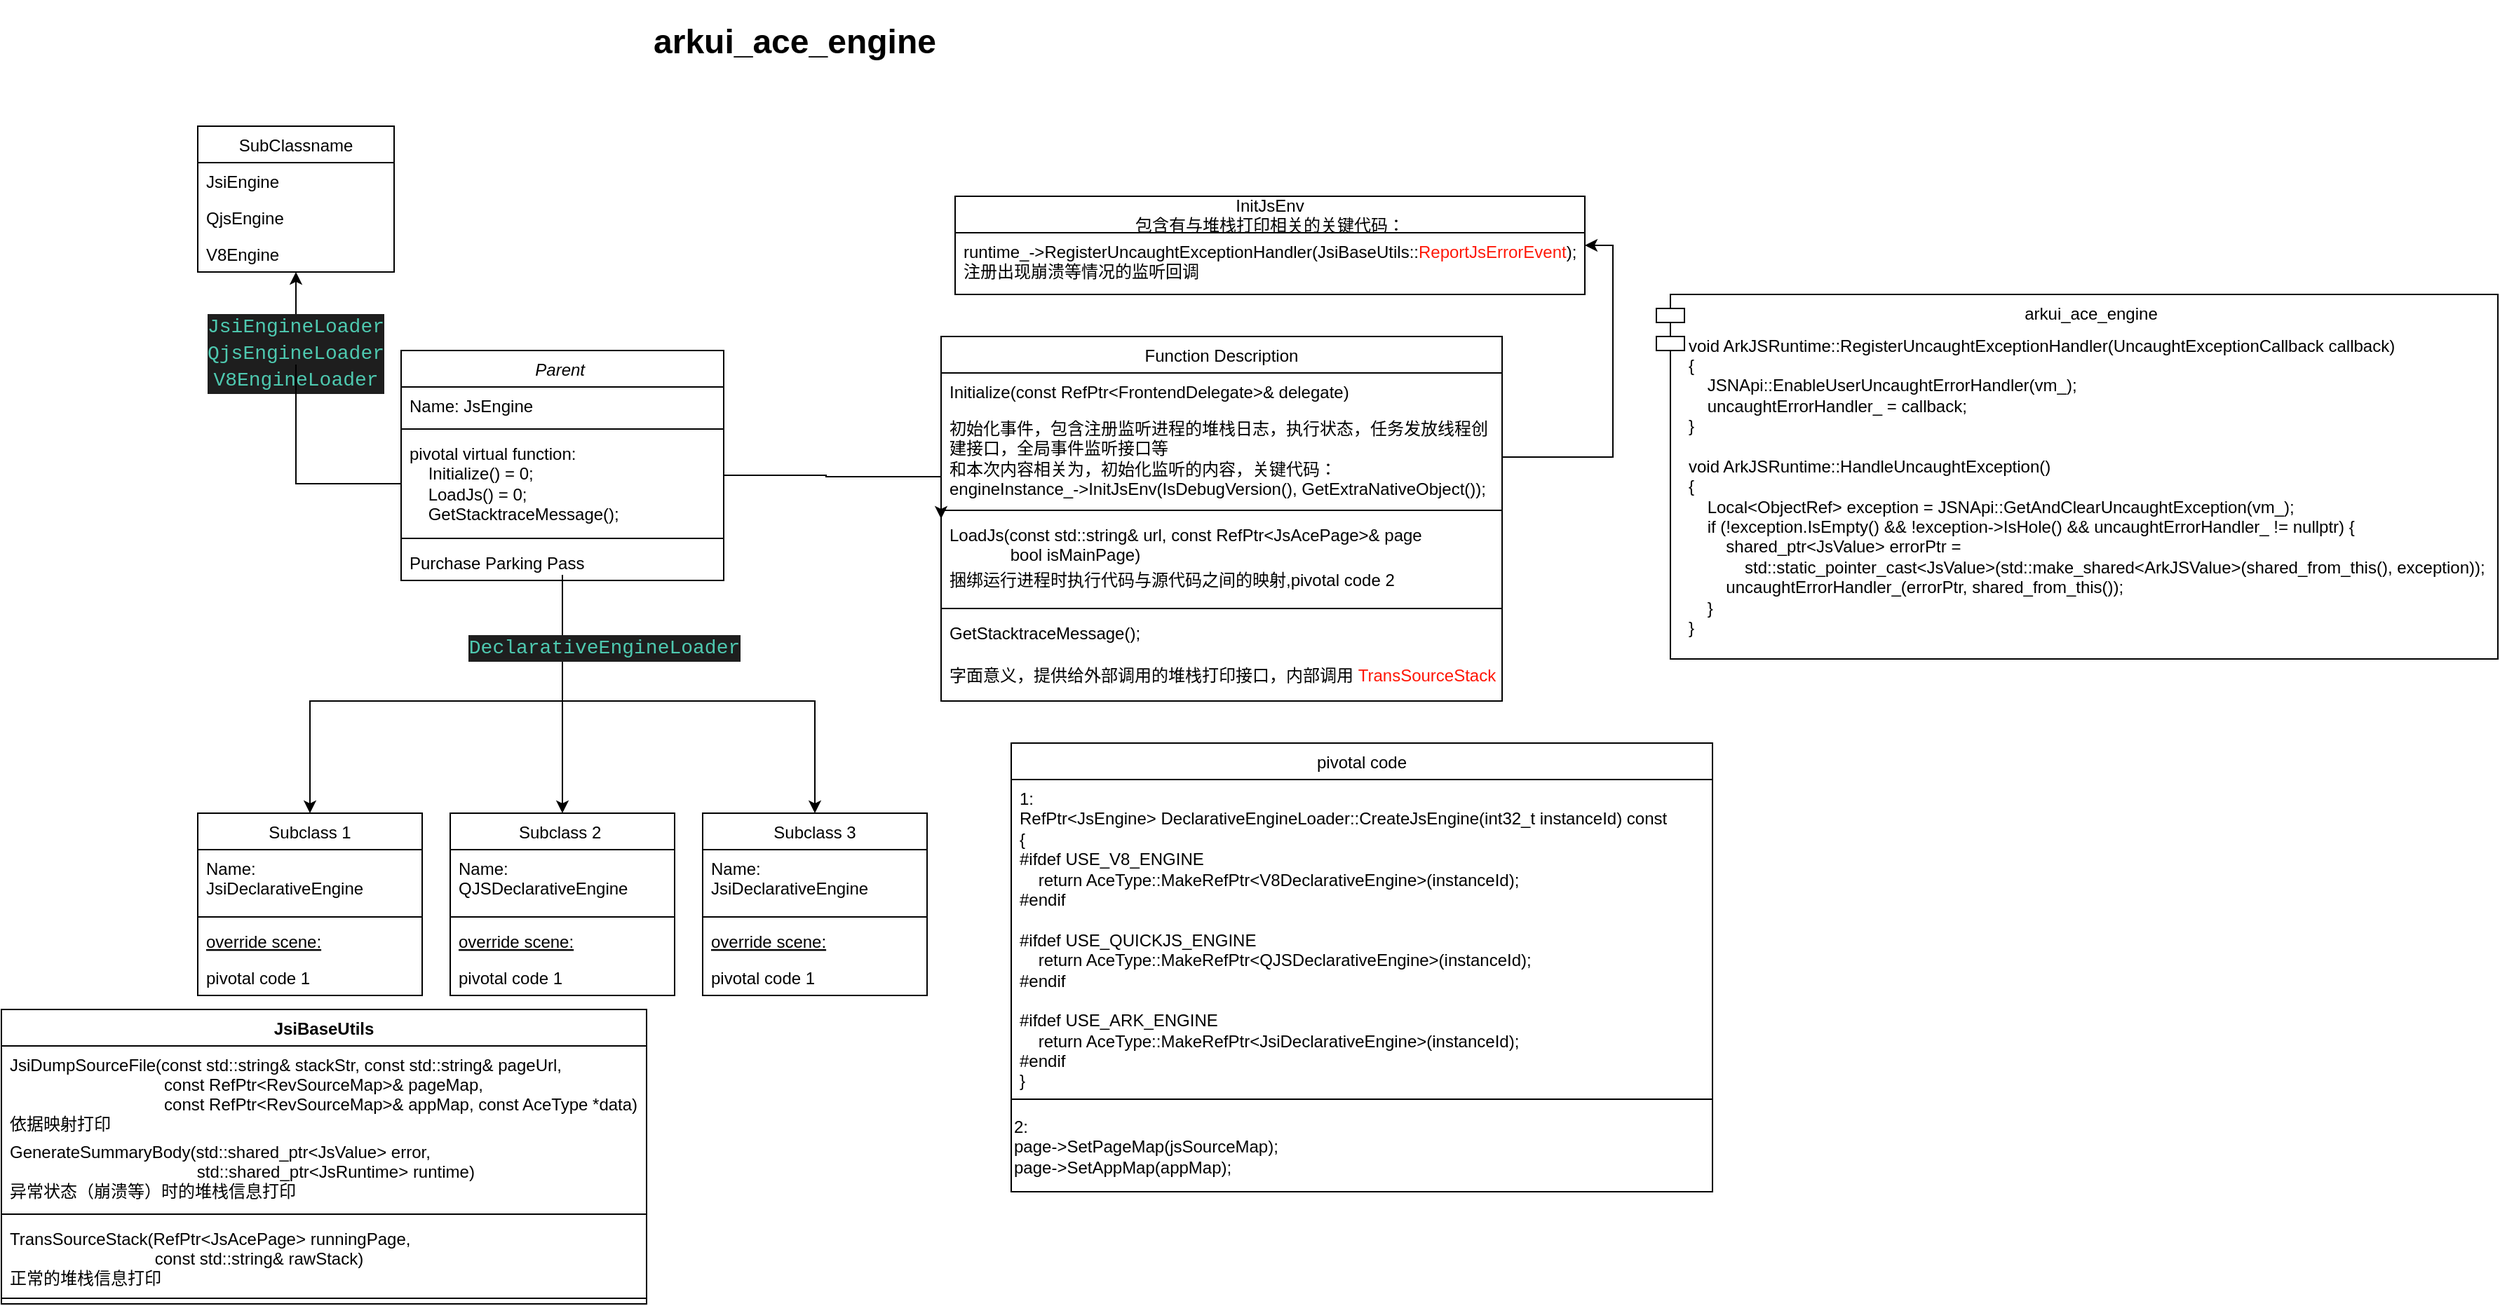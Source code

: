 <mxfile version="20.1.2" type="github" pages="2">
  <diagram id="C5RBs43oDa-KdzZeNtuy" name="Page-1">
    <mxGraphModel dx="1360" dy="802" grid="1" gridSize="10" guides="1" tooltips="1" connect="1" arrows="1" fold="1" page="1" pageScale="1" pageWidth="827" pageHeight="1169" background="none" math="0" shadow="0">
      <root>
        <mxCell id="WIyWlLk6GJQsqaUBKTNV-0" />
        <mxCell id="WIyWlLk6GJQsqaUBKTNV-1" parent="WIyWlLk6GJQsqaUBKTNV-0" />
        <mxCell id="IO2iFSCvqAnWVY3sA_fM-19" style="edgeStyle=orthogonalEdgeStyle;rounded=0;orthogonalLoop=1;jettySize=auto;html=1;exitX=0.5;exitY=1;exitDx=0;exitDy=0;" parent="WIyWlLk6GJQsqaUBKTNV-1" source="zkfFHV4jXpPFQw0GAbJ--0" target="IO2iFSCvqAnWVY3sA_fM-6" edge="1">
          <mxGeometry relative="1" as="geometry">
            <Array as="points">
              <mxPoint x="440" y="630" />
            </Array>
          </mxGeometry>
        </mxCell>
        <mxCell id="IO2iFSCvqAnWVY3sA_fM-20" style="edgeStyle=orthogonalEdgeStyle;rounded=0;orthogonalLoop=1;jettySize=auto;html=1;exitX=0.5;exitY=1;exitDx=0;exitDy=0;entryX=0.5;entryY=0;entryDx=0;entryDy=0;" parent="WIyWlLk6GJQsqaUBKTNV-1" source="zkfFHV4jXpPFQw0GAbJ--0" target="IO2iFSCvqAnWVY3sA_fM-12" edge="1">
          <mxGeometry relative="1" as="geometry">
            <Array as="points">
              <mxPoint x="440" y="720" />
              <mxPoint x="620" y="720" />
            </Array>
          </mxGeometry>
        </mxCell>
        <mxCell id="IO2iFSCvqAnWVY3sA_fM-38" style="edgeStyle=orthogonalEdgeStyle;rounded=0;orthogonalLoop=1;jettySize=auto;html=1;exitX=0.5;exitY=1;exitDx=0;exitDy=0;" parent="WIyWlLk6GJQsqaUBKTNV-1" source="zkfFHV4jXpPFQw0GAbJ--0" target="IO2iFSCvqAnWVY3sA_fM-0" edge="1">
          <mxGeometry relative="1" as="geometry">
            <Array as="points">
              <mxPoint x="440" y="720" />
              <mxPoint x="260" y="720" />
            </Array>
          </mxGeometry>
        </mxCell>
        <mxCell id="zkfFHV4jXpPFQw0GAbJ--0" value="Parent " style="swimlane;fontStyle=2;align=center;verticalAlign=top;childLayout=stackLayout;horizontal=1;startSize=26;horizontalStack=0;resizeParent=1;resizeLast=0;collapsible=1;marginBottom=0;rounded=0;shadow=0;strokeWidth=1;" parent="WIyWlLk6GJQsqaUBKTNV-1" vertex="1">
          <mxGeometry x="325" y="470" width="230" height="164" as="geometry">
            <mxRectangle x="230" y="140" width="160" height="26" as="alternateBounds" />
          </mxGeometry>
        </mxCell>
        <mxCell id="zkfFHV4jXpPFQw0GAbJ--1" value="Name: JsEngine" style="text;align=left;verticalAlign=top;spacingLeft=4;spacingRight=4;overflow=hidden;rotatable=0;points=[[0,0.5],[1,0.5]];portConstraint=eastwest;" parent="zkfFHV4jXpPFQw0GAbJ--0" vertex="1">
          <mxGeometry y="26" width="230" height="26" as="geometry" />
        </mxCell>
        <mxCell id="IO2iFSCvqAnWVY3sA_fM-24" value="" style="line;html=1;strokeWidth=1;align=left;verticalAlign=middle;spacingTop=-1;spacingLeft=3;spacingRight=3;rotatable=0;labelPosition=right;points=[];portConstraint=eastwest;" parent="zkfFHV4jXpPFQw0GAbJ--0" vertex="1">
          <mxGeometry y="52" width="230" height="8" as="geometry" />
        </mxCell>
        <mxCell id="zkfFHV4jXpPFQw0GAbJ--2" value="pivotal virtual function:&lt;br&gt;&amp;nbsp;&amp;nbsp;&amp;nbsp;&amp;nbsp;Initialize() = 0;&lt;br&gt;&amp;nbsp;&amp;nbsp;&amp;nbsp;&amp;nbsp;LoadJs() = 0;&lt;br&gt;&amp;nbsp; &amp;nbsp; GetStacktraceMessage();" style="text;align=left;verticalAlign=top;spacingLeft=4;spacingRight=4;overflow=hidden;rotatable=0;points=[[0,0.5],[1,0.5]];portConstraint=eastwest;rounded=0;shadow=0;html=1;" parent="zkfFHV4jXpPFQw0GAbJ--0" vertex="1">
          <mxGeometry y="60" width="230" height="70" as="geometry" />
        </mxCell>
        <mxCell id="zkfFHV4jXpPFQw0GAbJ--4" value="" style="line;html=1;strokeWidth=1;align=left;verticalAlign=middle;spacingTop=-1;spacingLeft=3;spacingRight=3;rotatable=0;labelPosition=right;points=[];portConstraint=eastwest;" parent="zkfFHV4jXpPFQw0GAbJ--0" vertex="1">
          <mxGeometry y="130" width="230" height="8" as="geometry" />
        </mxCell>
        <mxCell id="zkfFHV4jXpPFQw0GAbJ--5" value="Purchase Parking Pass" style="text;align=left;verticalAlign=top;spacingLeft=4;spacingRight=4;overflow=hidden;rotatable=0;points=[[0,0.5],[1,0.5]];portConstraint=eastwest;" parent="zkfFHV4jXpPFQw0GAbJ--0" vertex="1">
          <mxGeometry y="138" width="230" height="26" as="geometry" />
        </mxCell>
        <mxCell id="zkfFHV4jXpPFQw0GAbJ--13" value="pivotal code" style="swimlane;fontStyle=0;align=center;verticalAlign=top;childLayout=stackLayout;horizontal=1;startSize=26;horizontalStack=0;resizeParent=1;resizeLast=0;collapsible=1;marginBottom=0;rounded=0;shadow=0;strokeWidth=1;" parent="WIyWlLk6GJQsqaUBKTNV-1" vertex="1">
          <mxGeometry x="760" y="750" width="500" height="320" as="geometry">
            <mxRectangle x="340" y="380" width="170" height="26" as="alternateBounds" />
          </mxGeometry>
        </mxCell>
        <mxCell id="IO2iFSCvqAnWVY3sA_fM-40" value="1:&lt;br&gt;&lt;div&gt;RefPtr&amp;lt;JsEngine&amp;gt; DeclarativeEngineLoader::CreateJsEngine(int32_t instanceId) const&lt;/div&gt;&lt;div&gt;{&lt;/div&gt;&lt;div&gt;#ifdef USE_V8_ENGINE&lt;/div&gt;&lt;div&gt;&amp;nbsp; &amp;nbsp; return AceType::MakeRefPtr&amp;lt;V8DeclarativeEngine&amp;gt;(instanceId);&lt;/div&gt;&lt;div&gt;#endif&lt;/div&gt;&lt;div&gt;&lt;br&gt;&lt;/div&gt;&lt;div&gt;#ifdef USE_QUICKJS_ENGINE&lt;/div&gt;&lt;div&gt;&amp;nbsp; &amp;nbsp; return AceType::MakeRefPtr&amp;lt;QJSDeclarativeEngine&amp;gt;(instanceId);&lt;/div&gt;&lt;div&gt;#endif&lt;/div&gt;&lt;div&gt;&lt;br&gt;&lt;/div&gt;&lt;div&gt;#ifdef USE_ARK_ENGINE&lt;/div&gt;&lt;div&gt;&amp;nbsp; &amp;nbsp; return AceType::MakeRefPtr&amp;lt;JsiDeclarativeEngine&amp;gt;(instanceId);&lt;/div&gt;&lt;div&gt;#endif&lt;/div&gt;&lt;div&gt;}&lt;/div&gt;" style="text;align=left;verticalAlign=top;spacingLeft=4;spacingRight=4;overflow=hidden;rotatable=0;points=[[0,0.5],[1,0.5]];portConstraint=eastwest;labelBorderColor=none;whiteSpace=wrap;html=1;" parent="zkfFHV4jXpPFQw0GAbJ--13" vertex="1">
          <mxGeometry y="26" width="500" height="224" as="geometry" />
        </mxCell>
        <mxCell id="zkfFHV4jXpPFQw0GAbJ--15" value="" style="line;html=1;strokeWidth=1;align=left;verticalAlign=middle;spacingTop=-1;spacingLeft=3;spacingRight=3;rotatable=0;labelPosition=right;points=[];portConstraint=eastwest;" parent="zkfFHV4jXpPFQw0GAbJ--13" vertex="1">
          <mxGeometry y="250" width="500" height="8" as="geometry" />
        </mxCell>
        <mxCell id="MEmFjFD-LDoa6DUwcWKF-1" value="&lt;div style=&quot;&quot;&gt;&lt;div&gt;2:&lt;/div&gt;&lt;div&gt;page-&amp;gt;SetPageMap(jsSourceMap);&lt;/div&gt;&lt;div&gt;page-&amp;gt;SetAppMap(appMap);&lt;/div&gt;&lt;/div&gt;" style="text;html=1;align=left;verticalAlign=middle;resizable=0;points=[];autosize=1;strokeColor=none;fillColor=none;" parent="zkfFHV4jXpPFQw0GAbJ--13" vertex="1">
          <mxGeometry y="258" width="500" height="60" as="geometry" />
        </mxCell>
        <mxCell id="zkfFHV4jXpPFQw0GAbJ--17" value="Function Description" style="swimlane;fontStyle=0;align=center;verticalAlign=top;childLayout=stackLayout;horizontal=1;startSize=26;horizontalStack=0;resizeParent=1;resizeLast=0;collapsible=1;marginBottom=0;rounded=0;shadow=0;strokeWidth=1;" parent="WIyWlLk6GJQsqaUBKTNV-1" vertex="1">
          <mxGeometry x="710" y="460" width="400" height="260" as="geometry">
            <mxRectangle x="560" y="470" width="160" height="26" as="alternateBounds" />
          </mxGeometry>
        </mxCell>
        <mxCell id="zkfFHV4jXpPFQw0GAbJ--19" value="Initialize(const RefPtr&lt;FrontendDelegate&gt;&amp; delegate)" style="text;align=left;verticalAlign=top;spacingLeft=4;spacingRight=4;overflow=hidden;rotatable=0;points=[[0,0.5],[1,0.5]];portConstraint=eastwest;rounded=0;shadow=0;html=0;" parent="zkfFHV4jXpPFQw0GAbJ--17" vertex="1">
          <mxGeometry y="26" width="400" height="26" as="geometry" />
        </mxCell>
        <mxCell id="zkfFHV4jXpPFQw0GAbJ--20" value="初始化事件，包含注册监听进程的堆栈日志，执行状态，任务发放线程创建接口，全局事件监听接口等&#xa;和本次内容相关为，初始化监听的内容，关键代码：&#xa;engineInstance_-&gt;InitJsEnv(IsDebugVersion(), GetExtraNativeObject());" style="text;align=left;verticalAlign=top;spacingLeft=4;spacingRight=4;overflow=hidden;rotatable=0;points=[[0,0.5],[1,0.5]];portConstraint=eastwest;rounded=0;shadow=0;html=0;whiteSpace=wrap;" parent="zkfFHV4jXpPFQw0GAbJ--17" vertex="1">
          <mxGeometry y="52" width="400" height="68" as="geometry" />
        </mxCell>
        <mxCell id="zkfFHV4jXpPFQw0GAbJ--23" value="" style="line;html=1;strokeWidth=1;align=left;verticalAlign=middle;spacingTop=-1;spacingLeft=3;spacingRight=3;rotatable=0;labelPosition=right;points=[];portConstraint=eastwest;" parent="zkfFHV4jXpPFQw0GAbJ--17" vertex="1">
          <mxGeometry y="120" width="400" height="8" as="geometry" />
        </mxCell>
        <mxCell id="zkfFHV4jXpPFQw0GAbJ--24" value="LoadJs(const std::string&amp; url, const RefPtr&lt;JsAcePage&gt;&amp; page&#xa;             bool isMainPage)" style="text;align=left;verticalAlign=top;spacingLeft=4;spacingRight=4;overflow=hidden;rotatable=0;points=[[0,0.5],[1,0.5]];portConstraint=eastwest;whiteSpace=wrap;" parent="zkfFHV4jXpPFQw0GAbJ--17" vertex="1">
          <mxGeometry y="128" width="400" height="32" as="geometry" />
        </mxCell>
        <mxCell id="zkfFHV4jXpPFQw0GAbJ--25" value="捆绑运行进程时执行代码与源代码之间的映射,pivotal code 2" style="text;align=left;verticalAlign=top;spacingLeft=4;spacingRight=4;overflow=hidden;rotatable=0;points=[[0,0.5],[1,0.5]];portConstraint=eastwest;" parent="zkfFHV4jXpPFQw0GAbJ--17" vertex="1">
          <mxGeometry y="160" width="400" height="30" as="geometry" />
        </mxCell>
        <mxCell id="IO2iFSCvqAnWVY3sA_fM-64" value="" style="line;html=1;strokeWidth=1;align=left;verticalAlign=middle;spacingTop=-1;spacingLeft=3;spacingRight=3;rotatable=0;labelPosition=right;points=[];portConstraint=eastwest;" parent="zkfFHV4jXpPFQw0GAbJ--17" vertex="1">
          <mxGeometry y="190" width="400" height="8" as="geometry" />
        </mxCell>
        <mxCell id="IO2iFSCvqAnWVY3sA_fM-66" value="GetStacktraceMessage();" style="text;align=left;verticalAlign=top;spacingLeft=4;spacingRight=4;overflow=hidden;rotatable=0;points=[[0,0.5],[1,0.5]];portConstraint=eastwest;" parent="zkfFHV4jXpPFQw0GAbJ--17" vertex="1">
          <mxGeometry y="198" width="400" height="30" as="geometry" />
        </mxCell>
        <mxCell id="IO2iFSCvqAnWVY3sA_fM-65" value="&lt;span style=&quot;color: rgb(0, 0, 0);&quot;&gt;字面意义，提供给外部调用的堆栈打印接口，内部调用&amp;nbsp;&lt;/span&gt;TransSourceStack" style="text;align=left;verticalAlign=top;spacingLeft=4;spacingRight=4;overflow=hidden;rotatable=0;points=[[0,0.5],[1,0.5]];portConstraint=eastwest;whiteSpace=wrap;fontColor=#FF1605;html=1;" parent="zkfFHV4jXpPFQw0GAbJ--17" vertex="1">
          <mxGeometry y="228" width="400" height="32" as="geometry" />
        </mxCell>
        <mxCell id="IO2iFSCvqAnWVY3sA_fM-0" value="Subclass 1" style="swimlane;fontStyle=0;align=center;verticalAlign=top;childLayout=stackLayout;horizontal=1;startSize=26;horizontalStack=0;resizeParent=1;resizeLast=0;collapsible=1;marginBottom=0;rounded=0;shadow=0;strokeWidth=1;" parent="WIyWlLk6GJQsqaUBKTNV-1" vertex="1">
          <mxGeometry x="180" y="800" width="160" height="130" as="geometry">
            <mxRectangle x="130" y="380" width="160" height="26" as="alternateBounds" />
          </mxGeometry>
        </mxCell>
        <mxCell id="IO2iFSCvqAnWVY3sA_fM-1" value="Name:&amp;nbsp;&lt;br&gt;JsiDeclarativeEngine" style="text;align=left;verticalAlign=top;spacingLeft=4;spacingRight=4;overflow=hidden;rotatable=0;points=[[0,0.5],[1,0.5]];portConstraint=eastwest;labelBorderColor=none;whiteSpace=wrap;html=1;" parent="IO2iFSCvqAnWVY3sA_fM-0" vertex="1">
          <mxGeometry y="26" width="160" height="44" as="geometry" />
        </mxCell>
        <mxCell id="IO2iFSCvqAnWVY3sA_fM-3" value="" style="line;html=1;strokeWidth=1;align=left;verticalAlign=middle;spacingTop=-1;spacingLeft=3;spacingRight=3;rotatable=0;labelPosition=right;points=[];portConstraint=eastwest;" parent="IO2iFSCvqAnWVY3sA_fM-0" vertex="1">
          <mxGeometry y="70" width="160" height="8" as="geometry" />
        </mxCell>
        <mxCell id="IO2iFSCvqAnWVY3sA_fM-4" value="override scene:" style="text;align=left;verticalAlign=top;spacingLeft=4;spacingRight=4;overflow=hidden;rotatable=0;points=[[0,0.5],[1,0.5]];portConstraint=eastwest;fontStyle=4" parent="IO2iFSCvqAnWVY3sA_fM-0" vertex="1">
          <mxGeometry y="78" width="160" height="26" as="geometry" />
        </mxCell>
        <mxCell id="IO2iFSCvqAnWVY3sA_fM-5" value="pivotal code 1" style="text;align=left;verticalAlign=top;spacingLeft=4;spacingRight=4;overflow=hidden;rotatable=0;points=[[0,0.5],[1,0.5]];portConstraint=eastwest;" parent="IO2iFSCvqAnWVY3sA_fM-0" vertex="1">
          <mxGeometry y="104" width="160" height="26" as="geometry" />
        </mxCell>
        <mxCell id="IO2iFSCvqAnWVY3sA_fM-6" value="Subclass 2 " style="swimlane;fontStyle=0;align=center;verticalAlign=top;childLayout=stackLayout;horizontal=1;startSize=26;horizontalStack=0;resizeParent=1;resizeLast=0;collapsible=1;marginBottom=0;rounded=0;shadow=0;strokeWidth=1;" parent="WIyWlLk6GJQsqaUBKTNV-1" vertex="1">
          <mxGeometry x="360" y="800" width="160" height="130" as="geometry">
            <mxRectangle x="130" y="380" width="160" height="26" as="alternateBounds" />
          </mxGeometry>
        </mxCell>
        <mxCell id="IO2iFSCvqAnWVY3sA_fM-7" value="Name:&lt;br&gt;QJSDeclarativeEngine" style="text;align=left;verticalAlign=top;spacingLeft=4;spacingRight=4;overflow=hidden;rotatable=0;points=[[0,0.5],[1,0.5]];portConstraint=eastwest;whiteSpace=wrap;labelBorderColor=none;html=1;labelBackgroundColor=none;" parent="IO2iFSCvqAnWVY3sA_fM-6" vertex="1">
          <mxGeometry y="26" width="160" height="44" as="geometry" />
        </mxCell>
        <mxCell id="IO2iFSCvqAnWVY3sA_fM-9" value="" style="line;html=1;strokeWidth=1;align=left;verticalAlign=middle;spacingTop=-1;spacingLeft=3;spacingRight=3;rotatable=0;labelPosition=right;points=[];portConstraint=eastwest;" parent="IO2iFSCvqAnWVY3sA_fM-6" vertex="1">
          <mxGeometry y="70" width="160" height="8" as="geometry" />
        </mxCell>
        <mxCell id="IO2iFSCvqAnWVY3sA_fM-25" value="override scene:" style="text;align=left;verticalAlign=top;spacingLeft=4;spacingRight=4;overflow=hidden;rotatable=0;points=[[0,0.5],[1,0.5]];portConstraint=eastwest;fontStyle=4" parent="IO2iFSCvqAnWVY3sA_fM-6" vertex="1">
          <mxGeometry y="78" width="160" height="26" as="geometry" />
        </mxCell>
        <mxCell id="IO2iFSCvqAnWVY3sA_fM-36" value="pivotal code 1" style="text;align=left;verticalAlign=top;spacingLeft=4;spacingRight=4;overflow=hidden;rotatable=0;points=[[0,0.5],[1,0.5]];portConstraint=eastwest;" parent="IO2iFSCvqAnWVY3sA_fM-6" vertex="1">
          <mxGeometry y="104" width="160" height="26" as="geometry" />
        </mxCell>
        <mxCell id="IO2iFSCvqAnWVY3sA_fM-12" value="Subclass 3" style="swimlane;fontStyle=0;align=center;verticalAlign=top;childLayout=stackLayout;horizontal=1;startSize=26;horizontalStack=0;resizeParent=1;resizeLast=0;collapsible=1;marginBottom=0;rounded=0;shadow=0;strokeWidth=1;" parent="WIyWlLk6GJQsqaUBKTNV-1" vertex="1">
          <mxGeometry x="540" y="800" width="160" height="130" as="geometry">
            <mxRectangle x="130" y="380" width="160" height="26" as="alternateBounds" />
          </mxGeometry>
        </mxCell>
        <mxCell id="IO2iFSCvqAnWVY3sA_fM-23" value="Name:&lt;br&gt;JsiDeclarativeEngine" style="text;align=left;verticalAlign=top;spacingLeft=4;spacingRight=4;overflow=hidden;rotatable=0;points=[[0,0.5],[1,0.5]];portConstraint=eastwest;whiteSpace=wrap;labelBorderColor=none;labelBackgroundColor=none;html=1;" parent="IO2iFSCvqAnWVY3sA_fM-12" vertex="1">
          <mxGeometry y="26" width="160" height="44" as="geometry" />
        </mxCell>
        <mxCell id="IO2iFSCvqAnWVY3sA_fM-15" value="" style="line;html=1;strokeWidth=1;align=left;verticalAlign=middle;spacingTop=-1;spacingLeft=3;spacingRight=3;rotatable=0;labelPosition=right;points=[];portConstraint=eastwest;" parent="IO2iFSCvqAnWVY3sA_fM-12" vertex="1">
          <mxGeometry y="70" width="160" height="8" as="geometry" />
        </mxCell>
        <mxCell id="IO2iFSCvqAnWVY3sA_fM-26" value="override scene:" style="text;align=left;verticalAlign=top;spacingLeft=4;spacingRight=4;overflow=hidden;rotatable=0;points=[[0,0.5],[1,0.5]];portConstraint=eastwest;fontStyle=4" parent="IO2iFSCvqAnWVY3sA_fM-12" vertex="1">
          <mxGeometry y="78" width="160" height="26" as="geometry" />
        </mxCell>
        <mxCell id="IO2iFSCvqAnWVY3sA_fM-37" value="pivotal code 1" style="text;align=left;verticalAlign=top;spacingLeft=4;spacingRight=4;overflow=hidden;rotatable=0;points=[[0,0.5],[1,0.5]];portConstraint=eastwest;" parent="IO2iFSCvqAnWVY3sA_fM-12" vertex="1">
          <mxGeometry y="104" width="160" height="26" as="geometry" />
        </mxCell>
        <mxCell id="IO2iFSCvqAnWVY3sA_fM-22" style="edgeStyle=orthogonalEdgeStyle;rounded=0;orthogonalLoop=1;jettySize=auto;html=1;exitX=1;exitY=0.5;exitDx=0;exitDy=0;entryX=0;entryY=0.5;entryDx=0;entryDy=0;" parent="WIyWlLk6GJQsqaUBKTNV-1" source="zkfFHV4jXpPFQw0GAbJ--2" target="zkfFHV4jXpPFQw0GAbJ--17" edge="1">
          <mxGeometry relative="1" as="geometry">
            <mxPoint x="700" y="590" as="targetPoint" />
            <Array as="points">
              <mxPoint x="628" y="559" />
              <mxPoint x="700" y="560" />
            </Array>
          </mxGeometry>
        </mxCell>
        <mxCell id="IO2iFSCvqAnWVY3sA_fM-30" value="&lt;div style=&quot;color: rgb(212, 212, 212); background-color: rgb(30, 30, 30); font-family: Consolas, &amp;quot;Courier New&amp;quot;, monospace; font-size: 14px; line-height: 19px;&quot;&gt;&lt;span style=&quot;color: #4ec9b0;&quot;&gt;DeclarativeEngineLoader&lt;/span&gt;&lt;/div&gt;" style="text;html=1;strokeColor=none;fillColor=none;align=center;verticalAlign=middle;whiteSpace=wrap;rounded=0;labelBackgroundColor=none;labelBorderColor=none;" parent="WIyWlLk6GJQsqaUBKTNV-1" vertex="1">
          <mxGeometry x="440" y="667" width="60" height="30" as="geometry" />
        </mxCell>
        <mxCell id="IO2iFSCvqAnWVY3sA_fM-33" style="edgeStyle=orthogonalEdgeStyle;rounded=0;orthogonalLoop=1;jettySize=auto;html=1;exitX=0;exitY=0.5;exitDx=0;exitDy=0;entryX=0.5;entryY=1;entryDx=0;entryDy=0;startArrow=none;" parent="WIyWlLk6GJQsqaUBKTNV-1" source="IO2iFSCvqAnWVY3sA_fM-35" target="IO2iFSCvqAnWVY3sA_fM-53" edge="1">
          <mxGeometry relative="1" as="geometry">
            <mxPoint x="260" y="330" as="targetPoint" />
            <Array as="points">
              <mxPoint x="250" y="445" />
            </Array>
          </mxGeometry>
        </mxCell>
        <mxCell id="IO2iFSCvqAnWVY3sA_fM-45" value="InitJsEnv&#xa;包含有与堆栈打印相关的关键代码：" style="swimlane;fontStyle=0;childLayout=stackLayout;horizontal=1;startSize=26;fillColor=none;horizontalStack=0;resizeParent=1;resizeParentMax=0;resizeLast=0;collapsible=1;marginBottom=0;fontFamily=Helvetica;fontSize=12;fontColor=#000000;" parent="WIyWlLk6GJQsqaUBKTNV-1" vertex="1">
          <mxGeometry x="720" y="360" width="449" height="70" as="geometry" />
        </mxCell>
        <mxCell id="IO2iFSCvqAnWVY3sA_fM-46" value="runtime_-&amp;gt;RegisterUncaughtExceptionHandler(JsiBaseUtils::&lt;font color=&quot;#ff1808&quot;&gt;ReportJsErrorEvent&lt;/font&gt;);&lt;br&gt;注册出现崩溃等情况的监听回调" style="text;strokeColor=none;fillColor=none;align=left;verticalAlign=top;spacingLeft=4;spacingRight=4;overflow=hidden;rotatable=0;points=[[0,0.5],[1,0.5]];portConstraint=eastwest;fontFamily=Helvetica;fontSize=12;fontColor=#000000;whiteSpace=wrap;html=1;" parent="IO2iFSCvqAnWVY3sA_fM-45" vertex="1">
          <mxGeometry y="26" width="449" height="44" as="geometry" />
        </mxCell>
        <mxCell id="IO2iFSCvqAnWVY3sA_fM-51" style="edgeStyle=orthogonalEdgeStyle;rounded=0;orthogonalLoop=1;jettySize=auto;html=1;exitX=1;exitY=0.5;exitDx=0;exitDy=0;entryX=1;entryY=0.5;entryDx=0;entryDy=0;fontFamily=Helvetica;fontSize=12;fontColor=#000000;startSize=26;" parent="WIyWlLk6GJQsqaUBKTNV-1" source="zkfFHV4jXpPFQw0GAbJ--20" target="IO2iFSCvqAnWVY3sA_fM-45" edge="1">
          <mxGeometry relative="1" as="geometry" />
        </mxCell>
        <mxCell id="IO2iFSCvqAnWVY3sA_fM-53" value="SubClassname" style="swimlane;fontStyle=0;childLayout=stackLayout;horizontal=1;startSize=26;fillColor=none;horizontalStack=0;resizeParent=1;resizeParentMax=0;resizeLast=0;collapsible=1;marginBottom=0;fontFamily=Helvetica;fontSize=12;fontColor=#000000;" parent="WIyWlLk6GJQsqaUBKTNV-1" vertex="1">
          <mxGeometry x="180" y="310" width="140" height="104" as="geometry">
            <mxRectangle x="30" y="310" width="100" height="30" as="alternateBounds" />
          </mxGeometry>
        </mxCell>
        <mxCell id="IO2iFSCvqAnWVY3sA_fM-54" value="JsiEngine" style="text;strokeColor=none;fillColor=none;align=left;verticalAlign=top;spacingLeft=4;spacingRight=4;overflow=hidden;rotatable=0;points=[[0,0.5],[1,0.5]];portConstraint=eastwest;fontFamily=Helvetica;fontSize=12;fontColor=#000000;" parent="IO2iFSCvqAnWVY3sA_fM-53" vertex="1">
          <mxGeometry y="26" width="140" height="26" as="geometry" />
        </mxCell>
        <mxCell id="IO2iFSCvqAnWVY3sA_fM-55" value="QjsEngine" style="text;strokeColor=none;fillColor=none;align=left;verticalAlign=top;spacingLeft=4;spacingRight=4;overflow=hidden;rotatable=0;points=[[0,0.5],[1,0.5]];portConstraint=eastwest;fontFamily=Helvetica;fontSize=12;fontColor=#000000;" parent="IO2iFSCvqAnWVY3sA_fM-53" vertex="1">
          <mxGeometry y="52" width="140" height="26" as="geometry" />
        </mxCell>
        <mxCell id="IO2iFSCvqAnWVY3sA_fM-56" value="V8Engine" style="text;strokeColor=none;fillColor=none;align=left;verticalAlign=top;spacingLeft=4;spacingRight=4;overflow=hidden;rotatable=0;points=[[0,0.5],[1,0.5]];portConstraint=eastwest;fontFamily=Helvetica;fontSize=12;fontColor=#000000;" parent="IO2iFSCvqAnWVY3sA_fM-53" vertex="1">
          <mxGeometry y="78" width="140" height="26" as="geometry" />
        </mxCell>
        <mxCell id="IO2iFSCvqAnWVY3sA_fM-35" value="&lt;br&gt;&lt;div style=&quot;color: rgb(212, 212, 212); background-color: rgb(30, 30, 30); font-family: Consolas, &amp;quot;Courier New&amp;quot;, monospace; font-weight: normal; font-size: 14px; line-height: 19px;&quot;&gt;&lt;div&gt;&lt;span style=&quot;color: #4ec9b0;&quot;&gt;JsiEngineLoader&lt;/span&gt;&lt;/div&gt;&lt;/div&gt;&lt;div style=&quot;color: rgb(212, 212, 212); background-color: rgb(30, 30, 30); font-family: Consolas, &amp;quot;Courier New&amp;quot;, monospace; font-size: 14px; line-height: 19px;&quot;&gt;&lt;span style=&quot;color: #4ec9b0;&quot;&gt;QjsEngineLoader&lt;/span&gt;&lt;/div&gt;&lt;div style=&quot;color: rgb(212, 212, 212); background-color: rgb(30, 30, 30); font-family: Consolas, &amp;quot;Courier New&amp;quot;, monospace; font-size: 14px; line-height: 19px;&quot;&gt;&lt;div style=&quot;line-height: 19px;&quot;&gt;&lt;span style=&quot;color: #4ec9b0;&quot;&gt;V8EngineLoader&lt;/span&gt;&lt;/div&gt;&lt;/div&gt;" style="text;html=1;strokeColor=none;fillColor=none;align=center;verticalAlign=middle;whiteSpace=wrap;rounded=0;labelBackgroundColor=none;labelBorderColor=none;" parent="WIyWlLk6GJQsqaUBKTNV-1" vertex="1">
          <mxGeometry x="220" y="450" width="60" height="30" as="geometry" />
        </mxCell>
        <mxCell id="IO2iFSCvqAnWVY3sA_fM-57" value="" style="edgeStyle=orthogonalEdgeStyle;rounded=0;orthogonalLoop=1;jettySize=auto;html=1;exitX=0;exitY=0.5;exitDx=0;exitDy=0;entryX=0.5;entryY=1;entryDx=0;entryDy=0;endArrow=none;" parent="WIyWlLk6GJQsqaUBKTNV-1" source="zkfFHV4jXpPFQw0GAbJ--2" target="IO2iFSCvqAnWVY3sA_fM-35" edge="1">
          <mxGeometry relative="1" as="geometry">
            <mxPoint x="240" y="294.0" as="targetPoint" />
            <mxPoint x="325" y="559" as="sourcePoint" />
          </mxGeometry>
        </mxCell>
        <mxCell id="IO2iFSCvqAnWVY3sA_fM-58" value="&lt;h1&gt;arkui_ace_engine&lt;br&gt;&lt;/h1&gt;" style="text;html=1;strokeColor=none;fillColor=none;spacing=5;spacingTop=-20;whiteSpace=wrap;overflow=hidden;rounded=0;fontFamily=Helvetica;fontSize=12;fontColor=#000000;" parent="WIyWlLk6GJQsqaUBKTNV-1" vertex="1">
          <mxGeometry x="500" y="230" width="220" height="40" as="geometry" />
        </mxCell>
        <mxCell id="IO2iFSCvqAnWVY3sA_fM-67" value="JsiBaseUtils" style="swimlane;fontStyle=1;align=center;verticalAlign=top;childLayout=stackLayout;horizontal=1;startSize=26;horizontalStack=0;resizeParent=1;resizeParentMax=0;resizeLast=0;collapsible=1;marginBottom=0;fontFamily=Helvetica;fontSize=12;fontColor=#000000;" parent="WIyWlLk6GJQsqaUBKTNV-1" vertex="1">
          <mxGeometry x="40" y="940" width="460" height="210" as="geometry" />
        </mxCell>
        <mxCell id="IO2iFSCvqAnWVY3sA_fM-70" value="JsiDumpSourceFile(const std::string&amp; stackStr, const std::string&amp; pageUrl, &#xa;                                 const RefPtr&lt;RevSourceMap&gt;&amp; pageMap,&#xa;                                 const RefPtr&lt;RevSourceMap&gt;&amp; appMap, const AceType *data)&#xa;依据映射打印" style="text;strokeColor=none;fillColor=none;align=left;verticalAlign=top;spacingLeft=4;spacingRight=4;overflow=hidden;rotatable=0;points=[[0,0.5],[1,0.5]];portConstraint=eastwest;fontFamily=Helvetica;fontSize=12;fontColor=#000000;" parent="IO2iFSCvqAnWVY3sA_fM-67" vertex="1">
          <mxGeometry y="26" width="460" height="62" as="geometry" />
        </mxCell>
        <mxCell id="IO2iFSCvqAnWVY3sA_fM-68" value="GenerateSummaryBody(std::shared_ptr&lt;JsValue&gt; error,&#xa;                                        std::shared_ptr&lt;JsRuntime&gt; runtime)&#xa;异常状态（崩溃等）时的堆栈信息打印" style="text;strokeColor=none;fillColor=none;align=left;verticalAlign=top;spacingLeft=4;spacingRight=4;overflow=hidden;rotatable=0;points=[[0,0.5],[1,0.5]];portConstraint=eastwest;fontFamily=Helvetica;fontSize=12;fontColor=#000000;" parent="IO2iFSCvqAnWVY3sA_fM-67" vertex="1">
          <mxGeometry y="88" width="460" height="54" as="geometry" />
        </mxCell>
        <mxCell id="IO2iFSCvqAnWVY3sA_fM-72" value="" style="line;strokeWidth=1;fillColor=none;align=left;verticalAlign=middle;spacingTop=-1;spacingLeft=3;spacingRight=3;rotatable=0;labelPosition=right;points=[];portConstraint=eastwest;fontFamily=Helvetica;fontSize=12;fontColor=#000000;" parent="IO2iFSCvqAnWVY3sA_fM-67" vertex="1">
          <mxGeometry y="142" width="460" height="8" as="geometry" />
        </mxCell>
        <mxCell id="IO2iFSCvqAnWVY3sA_fM-73" value="TransSourceStack(RefPtr&lt;JsAcePage&gt; runningPage,&#xa;                               const std::string&amp; rawStack)&#xa;正常的堆栈信息打印" style="text;strokeColor=none;fillColor=none;align=left;verticalAlign=top;spacingLeft=4;spacingRight=4;overflow=hidden;rotatable=0;points=[[0,0.5],[1,0.5]];portConstraint=eastwest;fontFamily=Helvetica;fontSize=12;fontColor=#000000;" parent="IO2iFSCvqAnWVY3sA_fM-67" vertex="1">
          <mxGeometry y="150" width="460" height="52" as="geometry" />
        </mxCell>
        <mxCell id="IO2iFSCvqAnWVY3sA_fM-69" value="" style="line;strokeWidth=1;fillColor=none;align=left;verticalAlign=middle;spacingTop=-1;spacingLeft=3;spacingRight=3;rotatable=0;labelPosition=right;points=[];portConstraint=eastwest;fontFamily=Helvetica;fontSize=12;fontColor=#000000;" parent="IO2iFSCvqAnWVY3sA_fM-67" vertex="1">
          <mxGeometry y="202" width="460" height="8" as="geometry" />
        </mxCell>
        <mxCell id="gc637wlKcGNYt09lKCeK-4" value="arkui_ace_engine" style="shape=module;align=left;spacingLeft=20;align=center;verticalAlign=top;fillColor=none;" vertex="1" parent="WIyWlLk6GJQsqaUBKTNV-1">
          <mxGeometry x="1220" y="430" width="600" height="260" as="geometry" />
        </mxCell>
        <mxCell id="gc637wlKcGNYt09lKCeK-5" value="&lt;div&gt;void ArkJSRuntime::RegisterUncaughtExceptionHandler(UncaughtExceptionCallback callback)&lt;/div&gt;&lt;div&gt;{&lt;/div&gt;&lt;div&gt;&amp;nbsp; &amp;nbsp; JSNApi::EnableUserUncaughtErrorHandler(vm_);&lt;/div&gt;&lt;div&gt;&amp;nbsp; &amp;nbsp; uncaughtErrorHandler_ = callback;&lt;/div&gt;&lt;div&gt;}&lt;/div&gt;&lt;div&gt;&lt;br&gt;&lt;/div&gt;&lt;div&gt;void ArkJSRuntime::HandleUncaughtException()&lt;/div&gt;&lt;div&gt;{&lt;/div&gt;&lt;div&gt;&amp;nbsp; &amp;nbsp; Local&amp;lt;ObjectRef&amp;gt; exception = JSNApi::GetAndClearUncaughtException(vm_);&lt;/div&gt;&lt;div&gt;&amp;nbsp; &amp;nbsp; if (!exception.IsEmpty() &amp;amp;&amp;amp; !exception-&amp;gt;IsHole() &amp;amp;&amp;amp; uncaughtErrorHandler_ != nullptr) {&lt;/div&gt;&lt;div&gt;&amp;nbsp; &amp;nbsp; &amp;nbsp; &amp;nbsp; shared_ptr&amp;lt;JsValue&amp;gt; errorPtr =&lt;/div&gt;&lt;div&gt;&amp;nbsp; &amp;nbsp; &amp;nbsp; &amp;nbsp; &amp;nbsp; &amp;nbsp; std::static_pointer_cast&amp;lt;JsValue&amp;gt;(std::make_shared&amp;lt;ArkJSValue&amp;gt;(shared_from_this(), exception));&lt;/div&gt;&lt;div&gt;&amp;nbsp; &amp;nbsp; &amp;nbsp; &amp;nbsp; uncaughtErrorHandler_(errorPtr, shared_from_this());&lt;/div&gt;&lt;div&gt;&amp;nbsp; &amp;nbsp; }&lt;/div&gt;&lt;div&gt;}&lt;/div&gt;" style="text;html=1;strokeColor=none;fillColor=none;align=left;verticalAlign=middle;rounded=0;" vertex="1" parent="WIyWlLk6GJQsqaUBKTNV-1">
          <mxGeometry x="1241" y="531.5" width="480" height="70" as="geometry" />
        </mxCell>
      </root>
    </mxGraphModel>
  </diagram>
  <diagram id="hDtbf-zA4DBISrhL9DiU" name="第 2 页">
    <mxGraphModel dx="2187" dy="802" grid="1" gridSize="10" guides="1" tooltips="1" connect="1" arrows="1" fold="1" page="1" pageScale="1" pageWidth="827" pageHeight="1169" math="0" shadow="0">
      <root>
        <mxCell id="0" />
        <mxCell id="1" parent="0" />
        <mxCell id="Zrdil0xcKAJzlIzVpnki-1" value="MainThread" style="swimlane;fontStyle=0;childLayout=stackLayout;horizontal=1;startSize=30;fillColor=none;horizontalStack=0;resizeParent=1;resizeParentMax=0;resizeLast=0;collapsible=1;marginBottom=0;" parent="1" vertex="1">
          <mxGeometry x="24" y="280" width="400" height="126" as="geometry" />
        </mxCell>
        <mxCell id="kwX6FUbtJQHW2YQrAjjA-1" value="pivotal virtual function:&lt;br&gt;&lt;span style=&quot;&quot;&gt; &lt;/span&gt;&lt;span style=&quot;white-space: pre;&quot;&gt; &lt;/span&gt;" style="text;align=left;verticalAlign=top;spacingLeft=4;spacingRight=4;overflow=hidden;rotatable=0;points=[[0,0.5],[1,0.5]];portConstraint=eastwest;rounded=0;shadow=0;html=1;" parent="Zrdil0xcKAJzlIzVpnki-1" vertex="1">
          <mxGeometry y="30" width="400" height="30" as="geometry" />
        </mxCell>
        <mxCell id="Zrdil0xcKAJzlIzVpnki-3" value="    HandleLaunchApplication(const AppLaunchData &amp;appLaunchData,&#xa;                                                    const Configuration &amp;config)" style="text;strokeColor=none;fillColor=none;align=left;verticalAlign=top;spacingLeft=4;spacingRight=4;overflow=hidden;rotatable=0;points=[[0,0.5],[1,0.5]];portConstraint=eastwest;" parent="Zrdil0xcKAJzlIzVpnki-1" vertex="1">
          <mxGeometry y="60" width="400" height="40" as="geometry" />
        </mxCell>
        <mxCell id="Zrdil0xcKAJzlIzVpnki-4" value="    HandleScheduleANRProcess()" style="text;strokeColor=none;fillColor=none;align=left;verticalAlign=top;spacingLeft=4;spacingRight=4;overflow=hidden;rotatable=0;points=[[0,0.5],[1,0.5]];portConstraint=eastwest;" parent="Zrdil0xcKAJzlIzVpnki-1" vertex="1">
          <mxGeometry y="100" width="400" height="26" as="geometry" />
        </mxCell>
        <mxCell id="uhYaOOTYZcCX7MPOTiqz-1" value="&lt;h1&gt;ability_ability_runtime&lt;br&gt;&lt;/h1&gt;" style="text;html=1;strokeColor=none;fillColor=none;spacing=5;spacingTop=-20;whiteSpace=wrap;overflow=hidden;rounded=0;fontFamily=Helvetica;fontSize=12;fontColor=#000000;" parent="1" vertex="1">
          <mxGeometry x="260" y="90" width="260" height="40" as="geometry" />
        </mxCell>
        <mxCell id="kwX6FUbtJQHW2YQrAjjA-23" value="NativeEngine（parent class）" style="swimlane;fontStyle=1;align=center;verticalAlign=top;childLayout=stackLayout;horizontal=1;startSize=26;horizontalStack=0;resizeParent=1;resizeParentMax=0;resizeLast=0;collapsible=1;marginBottom=0;" parent="1" vertex="1">
          <mxGeometry x="284" y="650" width="520" height="140" as="geometry" />
        </mxCell>
        <mxCell id="kwX6FUbtJQHW2YQrAjjA-24" value="+ field: &lt;font color=&quot;#ff1808&quot;&gt;arkui_napi &lt;/font&gt;（仓库名）" style="text;strokeColor=none;fillColor=none;align=left;verticalAlign=top;spacingLeft=4;spacingRight=4;overflow=hidden;rotatable=0;points=[[0,0.5],[1,0.5]];portConstraint=eastwest;html=1;" parent="kwX6FUbtJQHW2YQrAjjA-23" vertex="1">
          <mxGeometry y="26" width="520" height="26" as="geometry" />
        </mxCell>
        <mxCell id="kwX6FUbtJQHW2YQrAjjA-25" value="" style="line;strokeWidth=1;fillColor=none;align=left;verticalAlign=middle;spacingTop=-1;spacingLeft=3;spacingRight=3;rotatable=0;labelPosition=right;points=[];portConstraint=eastwest;" parent="kwX6FUbtJQHW2YQrAjjA-23" vertex="1">
          <mxGeometry y="52" width="520" height="8" as="geometry" />
        </mxCell>
        <mxCell id="kwX6FUbtJQHW2YQrAjjA-26" value="+ method(type): bool BuildJsStackTrace(std::string &amp;stackTraceStr)&#xa;                            // 内部给stackTraceStr传入堆栈message" style="text;strokeColor=none;fillColor=none;align=left;verticalAlign=top;spacingLeft=4;spacingRight=4;overflow=hidden;rotatable=0;points=[[0,0.5],[1,0.5]];portConstraint=eastwest;" parent="kwX6FUbtJQHW2YQrAjjA-23" vertex="1">
          <mxGeometry y="60" width="520" height="40" as="geometry" />
        </mxCell>
        <mxCell id="kwX6FUbtJQHW2YQrAjjA-29" value="+ method(type): void RegisterUncaughtExceptionHandler(UncaughtExceptionCallback callback)&#xa;                            // 注册监听异常情况的回调函数" style="text;strokeColor=none;fillColor=none;align=left;verticalAlign=top;spacingLeft=4;spacingRight=4;overflow=hidden;rotatable=0;points=[[0,0.5],[1,0.5]];portConstraint=eastwest;" parent="kwX6FUbtJQHW2YQrAjjA-23" vertex="1">
          <mxGeometry y="100" width="520" height="40" as="geometry" />
        </mxCell>
        <mxCell id="kwX6FUbtJQHW2YQrAjjA-31" style="edgeStyle=orthogonalEdgeStyle;rounded=0;orthogonalLoop=1;jettySize=auto;html=1;exitX=1;exitY=0.5;exitDx=0;exitDy=0;fontColor=#000000;" parent="1" source="Zrdil0xcKAJzlIzVpnki-3" target="kwX6FUbtJQHW2YQrAjjA-32" edge="1">
          <mxGeometry relative="1" as="geometry">
            <mxPoint x="644" y="470" as="targetPoint" />
          </mxGeometry>
        </mxCell>
        <mxCell id="kwX6FUbtJQHW2YQrAjjA-34" style="edgeStyle=orthogonalEdgeStyle;rounded=0;orthogonalLoop=1;jettySize=auto;html=1;exitX=1;exitY=0.5;exitDx=0;exitDy=0;entryX=1;entryY=0.5;entryDx=0;entryDy=0;fontColor=#000000;" parent="1" source="kwX6FUbtJQHW2YQrAjjA-32" target="kwX6FUbtJQHW2YQrAjjA-29" edge="1">
          <mxGeometry relative="1" as="geometry" />
        </mxCell>
        <mxCell id="kwX6FUbtJQHW2YQrAjjA-32" value="«Annotation»&lt;span style=&quot;white-space: pre;&quot;&gt; &lt;/span&gt;程序启动前操作，大多数行为的注册监听操作&amp;nbsp; &amp;nbsp; &amp;nbsp;&lt;br&gt;&lt;b&gt;Component&lt;/b&gt;&lt;br&gt;&lt;b&gt;jsEngine.RegisterUncaughtExceptionHandler(uncaughtTask);&lt;br&gt;注册异常时回调，（&lt;/b&gt;&lt;b&gt;uncaughtTask lamada表达式封装打印操作）&lt;/b&gt;&lt;b&gt;&lt;br&gt;&lt;/b&gt;" style="html=1;dropTarget=0;fontColor=#000000;" parent="1" vertex="1">
          <mxGeometry x="424" y="425" width="370" height="75" as="geometry" />
        </mxCell>
        <mxCell id="kwX6FUbtJQHW2YQrAjjA-33" value="" style="shape=module;jettyWidth=8;jettyHeight=4;fontColor=#000000;html=1;" parent="kwX6FUbtJQHW2YQrAjjA-32" vertex="1">
          <mxGeometry x="1" width="20" height="20" relative="1" as="geometry">
            <mxPoint x="-27" y="7" as="offset" />
          </mxGeometry>
        </mxCell>
        <mxCell id="kwX6FUbtJQHW2YQrAjjA-35" style="edgeStyle=orthogonalEdgeStyle;rounded=0;orthogonalLoop=1;jettySize=auto;html=1;exitX=0;exitY=0.5;exitDx=0;exitDy=0;fontColor=#000000;" parent="1" source="Zrdil0xcKAJzlIzVpnki-4" target="kwX6FUbtJQHW2YQrAjjA-36" edge="1">
          <mxGeometry relative="1" as="geometry">
            <mxPoint x="140" y="530" as="targetPoint" />
          </mxGeometry>
        </mxCell>
        <mxCell id="kwX6FUbtJQHW2YQrAjjA-38" style="edgeStyle=orthogonalEdgeStyle;rounded=0;orthogonalLoop=1;jettySize=auto;html=1;exitX=0.5;exitY=1;exitDx=0;exitDy=0;fontColor=#000000;" parent="1" source="kwX6FUbtJQHW2YQrAjjA-36" target="kwX6FUbtJQHW2YQrAjjA-26" edge="1">
          <mxGeometry relative="1" as="geometry" />
        </mxCell>
        <mxCell id="kwX6FUbtJQHW2YQrAjjA-36" value="«Annotation» 记录stacktrace dump等信息&lt;br&gt;&lt;b&gt;Component&lt;/b&gt;&lt;br&gt;&lt;b&gt;mainThreadStackInfo = applicationForAnr_-&amp;gt;GetRuntime()-&amp;gt;BuildJsStackTrace();&lt;br&gt;js_runtime中封装一层&lt;/b&gt;&lt;b&gt;BuildJsStackTrace(),实际返回的stacktrace message&lt;/b&gt;&lt;b&gt;&lt;br&gt;&lt;/b&gt;" style="html=1;dropTarget=0;fontColor=#000000;" parent="1" vertex="1">
          <mxGeometry x="14" y="520" width="490" height="80" as="geometry" />
        </mxCell>
        <mxCell id="kwX6FUbtJQHW2YQrAjjA-37" value="" style="shape=module;jettyWidth=8;jettyHeight=4;fontColor=#000000;html=1;" parent="kwX6FUbtJQHW2YQrAjjA-36" vertex="1">
          <mxGeometry x="1" width="20" height="20" relative="1" as="geometry">
            <mxPoint x="-27" y="7" as="offset" />
          </mxGeometry>
        </mxCell>
        <mxCell id="zl82fyuNG3pqM_zaUJ3s-1" value="&lt;font color=&quot;#ff1808&quot;&gt;OHOS::HiviewDFX::HiSysEvent::Write&lt;/font&gt;&lt;br&gt;&lt;br&gt;最终获取（转换）得到的message传入的接口，以此打印" style="shape=module;align=left;spacingLeft=20;align=center;verticalAlign=top;fontColor=#000000;html=1;" parent="1" vertex="1">
          <mxGeometry x="-10" y="800" width="390" height="90" as="geometry" />
        </mxCell>
        <mxCell id="JaBNUPBwrtgtio3I0wMF-1" value="arkui_napi" style="shape=module;align=left;spacingLeft=20;align=center;verticalAlign=top;fillColor=none;fontColor=#FF1808;" vertex="1" parent="1">
          <mxGeometry x="194" y="900" width="616" height="250" as="geometry" />
        </mxCell>
        <mxCell id="JaBNUPBwrtgtio3I0wMF-2" value="&lt;div&gt;void ArkNativeEngineImpl::RegisterUncaughtExceptionHandler(UncaughtExceptionCallback callback)&lt;/div&gt;&lt;div&gt;{&lt;/div&gt;&lt;div&gt;&amp;nbsp; &amp;nbsp; JSNApi::EnableUserUncaughtErrorHandler(vm_);&lt;/div&gt;&lt;div&gt;&amp;nbsp; &amp;nbsp; uncaughtExceptionCallback_ = callback;&lt;/div&gt;&lt;div&gt;}&lt;/div&gt;&lt;div&gt;&lt;br&gt;&lt;/div&gt;&lt;div&gt;void ArkNativeEngineImpl::HandleUncaughtException(NativeEngine* engine)&lt;/div&gt;&lt;div&gt;{&lt;/div&gt;&lt;div&gt;&amp;nbsp; &amp;nbsp; Local&amp;lt;ObjectRef&amp;gt; exception = JSNApi::GetAndClearUncaughtException(vm_);&lt;/div&gt;&lt;div&gt;&amp;nbsp; &amp;nbsp; if (!exception.IsEmpty() &amp;amp;&amp;amp; !exception-&amp;gt;IsHole() &amp;amp;&amp;amp; uncaughtExceptionCallback_ != nullptr) {&lt;/div&gt;&lt;div&gt;&amp;nbsp; &amp;nbsp; &amp;nbsp; &amp;nbsp; uncaughtExceptionCallback_(ArkValueToNativeValue(static_cast&amp;lt;ArkNativeEngine*&amp;gt;(engine), exception));&lt;/div&gt;&lt;div&gt;&amp;nbsp; &amp;nbsp; }&lt;/div&gt;&lt;div&gt;}&lt;/div&gt;" style="text;html=1;strokeColor=none;fillColor=none;align=left;verticalAlign=middle;rounded=0;" vertex="1" parent="1">
          <mxGeometry x="215" y="991.5" width="480" height="70" as="geometry" />
        </mxCell>
      </root>
    </mxGraphModel>
  </diagram>
</mxfile>
